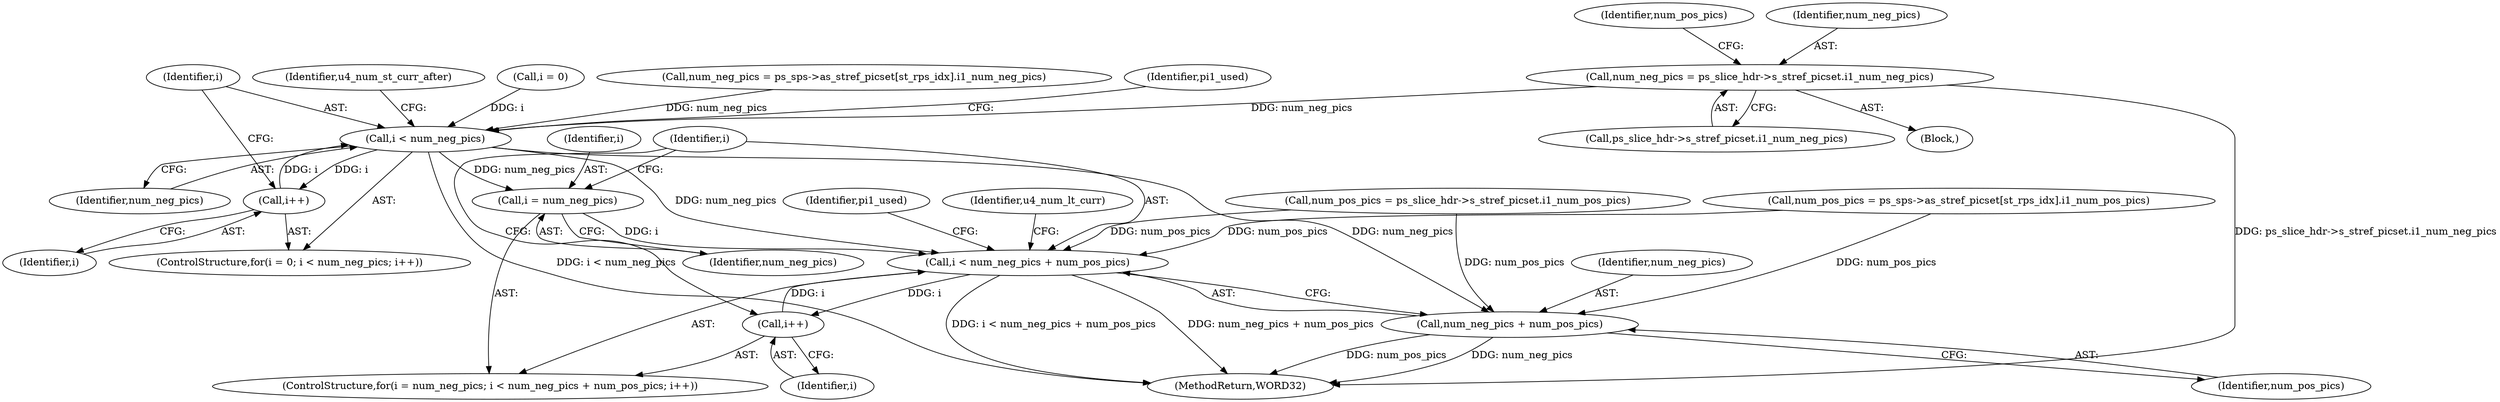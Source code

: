 digraph "0_Android_913d9e8d93d6b81bb8eac3fc2c1426651f5b259d_0@pointer" {
"1000237" [label="(Call,num_neg_pics = ps_slice_hdr->s_stref_picset.i1_num_neg_pics)"];
"1000275" [label="(Call,i < num_neg_pics)"];
"1000278" [label="(Call,i++)"];
"1000314" [label="(Call,i = num_neg_pics)"];
"1000317" [label="(Call,i < num_neg_pics + num_pos_pics)"];
"1000322" [label="(Call,i++)"];
"1000319" [label="(Call,num_neg_pics + num_pos_pics)"];
"1000316" [label="(Identifier,num_neg_pics)"];
"1000315" [label="(Identifier,i)"];
"1000245" [label="(Identifier,num_pos_pics)"];
"1000321" [label="(Identifier,num_pos_pics)"];
"1000275" [label="(Call,i < num_neg_pics)"];
"1000318" [label="(Identifier,i)"];
"1000278" [label="(Call,i++)"];
"1000203" [label="(Call,num_pos_pics = ps_sps->as_stref_picset[st_rps_idx].i1_num_pos_pics)"];
"1000320" [label="(Identifier,num_neg_pics)"];
"1000327" [label="(Identifier,pi1_used)"];
"1000271" [label="(ControlStructure,for(i = 0; i < num_neg_pics; i++))"];
"1000322" [label="(Call,i++)"];
"1000311" [label="(Identifier,u4_num_st_curr_after)"];
"1000237" [label="(Call,num_neg_pics = ps_slice_hdr->s_stref_picset.i1_num_neg_pics)"];
"1000277" [label="(Identifier,num_neg_pics)"];
"1000323" [label="(Identifier,i)"];
"1000317" [label="(Call,i < num_neg_pics + num_pos_pics)"];
"1000239" [label="(Call,ps_slice_hdr->s_stref_picset.i1_num_neg_pics)"];
"1000355" [label="(Identifier,u4_num_lt_curr)"];
"1000313" [label="(ControlStructure,for(i = num_neg_pics; i < num_neg_pics + num_pos_pics; i++))"];
"1000244" [label="(Call,num_pos_pics = ps_slice_hdr->s_stref_picset.i1_num_pos_pics)"];
"1000276" [label="(Identifier,i)"];
"1000272" [label="(Call,i = 0)"];
"1000238" [label="(Identifier,num_neg_pics)"];
"1000319" [label="(Call,num_neg_pics + num_pos_pics)"];
"1000231" [label="(Block,)"];
"1000194" [label="(Call,num_neg_pics = ps_sps->as_stref_picset[st_rps_idx].i1_num_neg_pics)"];
"1000283" [label="(Identifier,pi1_used)"];
"1001297" [label="(MethodReturn,WORD32)"];
"1000279" [label="(Identifier,i)"];
"1000314" [label="(Call,i = num_neg_pics)"];
"1000237" -> "1000231"  [label="AST: "];
"1000237" -> "1000239"  [label="CFG: "];
"1000238" -> "1000237"  [label="AST: "];
"1000239" -> "1000237"  [label="AST: "];
"1000245" -> "1000237"  [label="CFG: "];
"1000237" -> "1001297"  [label="DDG: ps_slice_hdr->s_stref_picset.i1_num_neg_pics"];
"1000237" -> "1000275"  [label="DDG: num_neg_pics"];
"1000275" -> "1000271"  [label="AST: "];
"1000275" -> "1000277"  [label="CFG: "];
"1000276" -> "1000275"  [label="AST: "];
"1000277" -> "1000275"  [label="AST: "];
"1000283" -> "1000275"  [label="CFG: "];
"1000311" -> "1000275"  [label="CFG: "];
"1000275" -> "1001297"  [label="DDG: i < num_neg_pics"];
"1000272" -> "1000275"  [label="DDG: i"];
"1000278" -> "1000275"  [label="DDG: i"];
"1000194" -> "1000275"  [label="DDG: num_neg_pics"];
"1000275" -> "1000278"  [label="DDG: i"];
"1000275" -> "1000314"  [label="DDG: num_neg_pics"];
"1000275" -> "1000317"  [label="DDG: num_neg_pics"];
"1000275" -> "1000319"  [label="DDG: num_neg_pics"];
"1000278" -> "1000271"  [label="AST: "];
"1000278" -> "1000279"  [label="CFG: "];
"1000279" -> "1000278"  [label="AST: "];
"1000276" -> "1000278"  [label="CFG: "];
"1000314" -> "1000313"  [label="AST: "];
"1000314" -> "1000316"  [label="CFG: "];
"1000315" -> "1000314"  [label="AST: "];
"1000316" -> "1000314"  [label="AST: "];
"1000318" -> "1000314"  [label="CFG: "];
"1000314" -> "1000317"  [label="DDG: i"];
"1000317" -> "1000313"  [label="AST: "];
"1000317" -> "1000319"  [label="CFG: "];
"1000318" -> "1000317"  [label="AST: "];
"1000319" -> "1000317"  [label="AST: "];
"1000327" -> "1000317"  [label="CFG: "];
"1000355" -> "1000317"  [label="CFG: "];
"1000317" -> "1001297"  [label="DDG: num_neg_pics + num_pos_pics"];
"1000317" -> "1001297"  [label="DDG: i < num_neg_pics + num_pos_pics"];
"1000322" -> "1000317"  [label="DDG: i"];
"1000244" -> "1000317"  [label="DDG: num_pos_pics"];
"1000203" -> "1000317"  [label="DDG: num_pos_pics"];
"1000317" -> "1000322"  [label="DDG: i"];
"1000322" -> "1000313"  [label="AST: "];
"1000322" -> "1000323"  [label="CFG: "];
"1000323" -> "1000322"  [label="AST: "];
"1000318" -> "1000322"  [label="CFG: "];
"1000319" -> "1000321"  [label="CFG: "];
"1000320" -> "1000319"  [label="AST: "];
"1000321" -> "1000319"  [label="AST: "];
"1000319" -> "1001297"  [label="DDG: num_pos_pics"];
"1000319" -> "1001297"  [label="DDG: num_neg_pics"];
"1000244" -> "1000319"  [label="DDG: num_pos_pics"];
"1000203" -> "1000319"  [label="DDG: num_pos_pics"];
}
